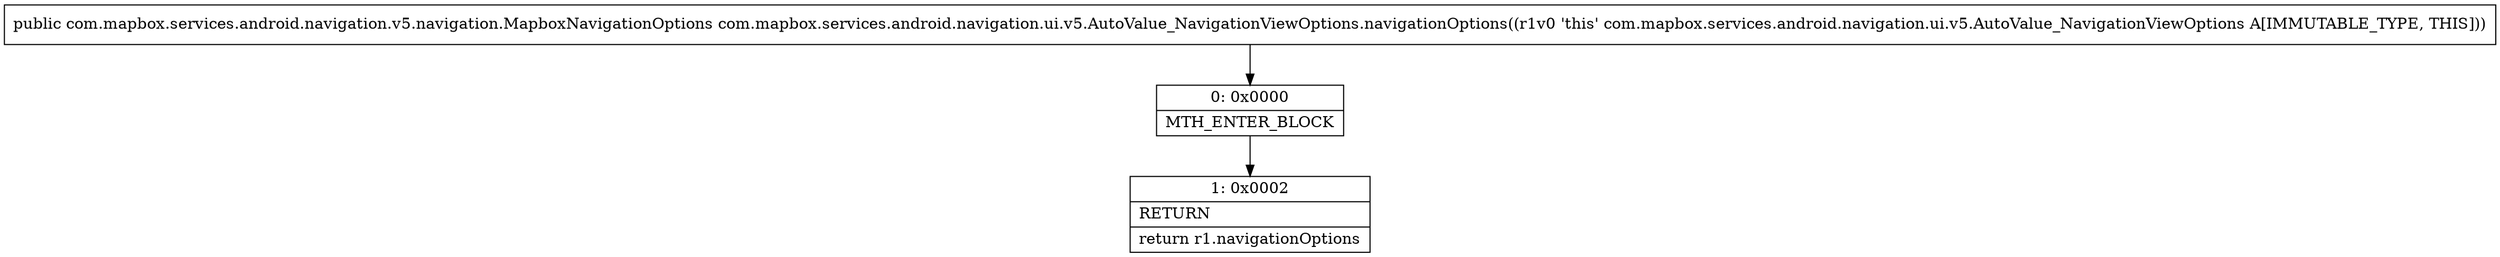 digraph "CFG forcom.mapbox.services.android.navigation.ui.v5.AutoValue_NavigationViewOptions.navigationOptions()Lcom\/mapbox\/services\/android\/navigation\/v5\/navigation\/MapboxNavigationOptions;" {
Node_0 [shape=record,label="{0\:\ 0x0000|MTH_ENTER_BLOCK\l}"];
Node_1 [shape=record,label="{1\:\ 0x0002|RETURN\l|return r1.navigationOptions\l}"];
MethodNode[shape=record,label="{public com.mapbox.services.android.navigation.v5.navigation.MapboxNavigationOptions com.mapbox.services.android.navigation.ui.v5.AutoValue_NavigationViewOptions.navigationOptions((r1v0 'this' com.mapbox.services.android.navigation.ui.v5.AutoValue_NavigationViewOptions A[IMMUTABLE_TYPE, THIS])) }"];
MethodNode -> Node_0;
Node_0 -> Node_1;
}

